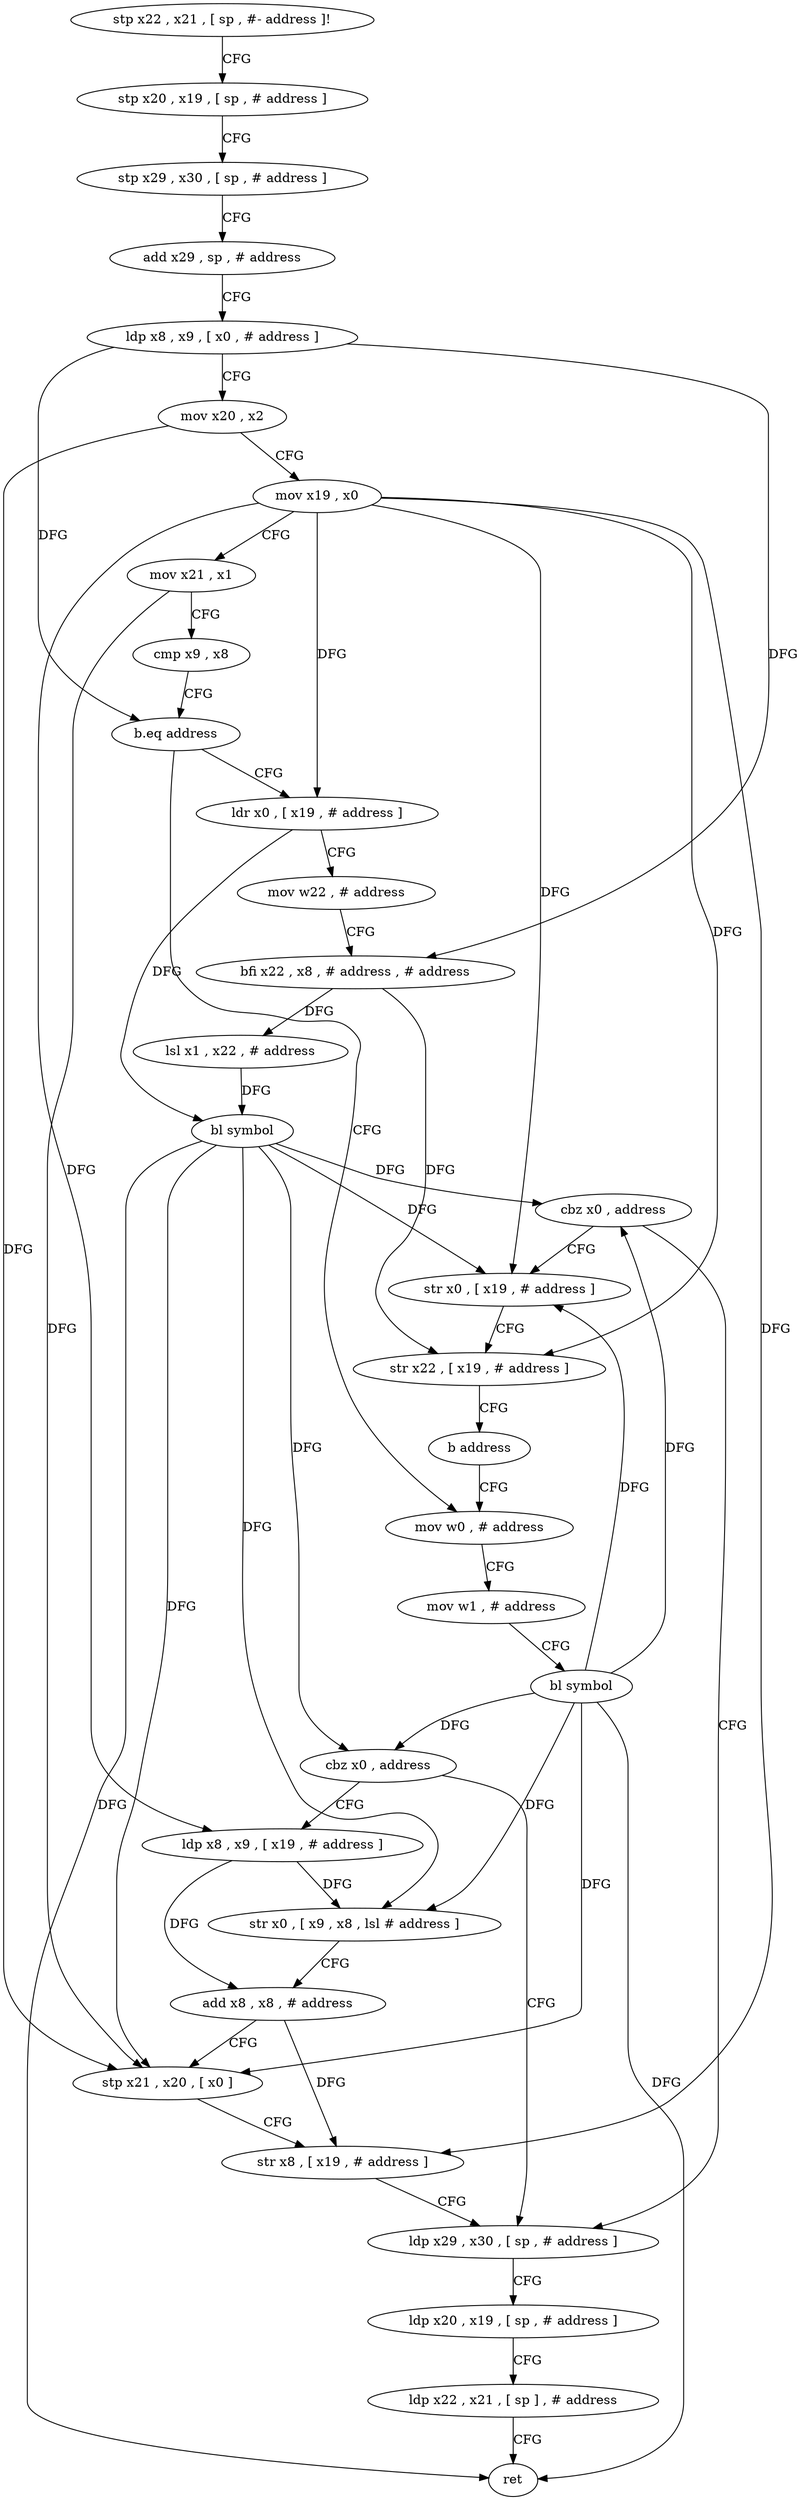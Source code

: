 digraph "func" {
"4252380" [label = "stp x22 , x21 , [ sp , #- address ]!" ]
"4252384" [label = "stp x20 , x19 , [ sp , # address ]" ]
"4252388" [label = "stp x29 , x30 , [ sp , # address ]" ]
"4252392" [label = "add x29 , sp , # address" ]
"4252396" [label = "ldp x8 , x9 , [ x0 , # address ]" ]
"4252400" [label = "mov x20 , x2" ]
"4252404" [label = "mov x19 , x0" ]
"4252408" [label = "mov x21 , x1" ]
"4252412" [label = "cmp x9 , x8" ]
"4252416" [label = "b.eq address" ]
"4252472" [label = "ldr x0 , [ x19 , # address ]" ]
"4252420" [label = "mov w0 , # address" ]
"4252476" [label = "mov w22 , # address" ]
"4252480" [label = "bfi x22 , x8 , # address , # address" ]
"4252484" [label = "lsl x1 , x22 , # address" ]
"4252488" [label = "bl symbol" ]
"4252492" [label = "cbz x0 , address" ]
"4252456" [label = "ldp x29 , x30 , [ sp , # address ]" ]
"4252496" [label = "str x0 , [ x19 , # address ]" ]
"4252424" [label = "mov w1 , # address" ]
"4252428" [label = "bl symbol" ]
"4252432" [label = "cbz x0 , address" ]
"4252436" [label = "ldp x8 , x9 , [ x19 , # address ]" ]
"4252460" [label = "ldp x20 , x19 , [ sp , # address ]" ]
"4252464" [label = "ldp x22 , x21 , [ sp ] , # address" ]
"4252468" [label = "ret" ]
"4252500" [label = "str x22 , [ x19 , # address ]" ]
"4252504" [label = "b address" ]
"4252440" [label = "str x0 , [ x9 , x8 , lsl # address ]" ]
"4252444" [label = "add x8 , x8 , # address" ]
"4252448" [label = "stp x21 , x20 , [ x0 ]" ]
"4252452" [label = "str x8 , [ x19 , # address ]" ]
"4252380" -> "4252384" [ label = "CFG" ]
"4252384" -> "4252388" [ label = "CFG" ]
"4252388" -> "4252392" [ label = "CFG" ]
"4252392" -> "4252396" [ label = "CFG" ]
"4252396" -> "4252400" [ label = "CFG" ]
"4252396" -> "4252416" [ label = "DFG" ]
"4252396" -> "4252480" [ label = "DFG" ]
"4252400" -> "4252404" [ label = "CFG" ]
"4252400" -> "4252448" [ label = "DFG" ]
"4252404" -> "4252408" [ label = "CFG" ]
"4252404" -> "4252472" [ label = "DFG" ]
"4252404" -> "4252496" [ label = "DFG" ]
"4252404" -> "4252500" [ label = "DFG" ]
"4252404" -> "4252436" [ label = "DFG" ]
"4252404" -> "4252452" [ label = "DFG" ]
"4252408" -> "4252412" [ label = "CFG" ]
"4252408" -> "4252448" [ label = "DFG" ]
"4252412" -> "4252416" [ label = "CFG" ]
"4252416" -> "4252472" [ label = "CFG" ]
"4252416" -> "4252420" [ label = "CFG" ]
"4252472" -> "4252476" [ label = "CFG" ]
"4252472" -> "4252488" [ label = "DFG" ]
"4252420" -> "4252424" [ label = "CFG" ]
"4252476" -> "4252480" [ label = "CFG" ]
"4252480" -> "4252484" [ label = "DFG" ]
"4252480" -> "4252500" [ label = "DFG" ]
"4252484" -> "4252488" [ label = "DFG" ]
"4252488" -> "4252492" [ label = "DFG" ]
"4252488" -> "4252432" [ label = "DFG" ]
"4252488" -> "4252468" [ label = "DFG" ]
"4252488" -> "4252496" [ label = "DFG" ]
"4252488" -> "4252440" [ label = "DFG" ]
"4252488" -> "4252448" [ label = "DFG" ]
"4252492" -> "4252456" [ label = "CFG" ]
"4252492" -> "4252496" [ label = "CFG" ]
"4252456" -> "4252460" [ label = "CFG" ]
"4252496" -> "4252500" [ label = "CFG" ]
"4252424" -> "4252428" [ label = "CFG" ]
"4252428" -> "4252432" [ label = "DFG" ]
"4252428" -> "4252492" [ label = "DFG" ]
"4252428" -> "4252468" [ label = "DFG" ]
"4252428" -> "4252496" [ label = "DFG" ]
"4252428" -> "4252440" [ label = "DFG" ]
"4252428" -> "4252448" [ label = "DFG" ]
"4252432" -> "4252456" [ label = "CFG" ]
"4252432" -> "4252436" [ label = "CFG" ]
"4252436" -> "4252440" [ label = "DFG" ]
"4252436" -> "4252444" [ label = "DFG" ]
"4252460" -> "4252464" [ label = "CFG" ]
"4252464" -> "4252468" [ label = "CFG" ]
"4252500" -> "4252504" [ label = "CFG" ]
"4252504" -> "4252420" [ label = "CFG" ]
"4252440" -> "4252444" [ label = "CFG" ]
"4252444" -> "4252448" [ label = "CFG" ]
"4252444" -> "4252452" [ label = "DFG" ]
"4252448" -> "4252452" [ label = "CFG" ]
"4252452" -> "4252456" [ label = "CFG" ]
}
